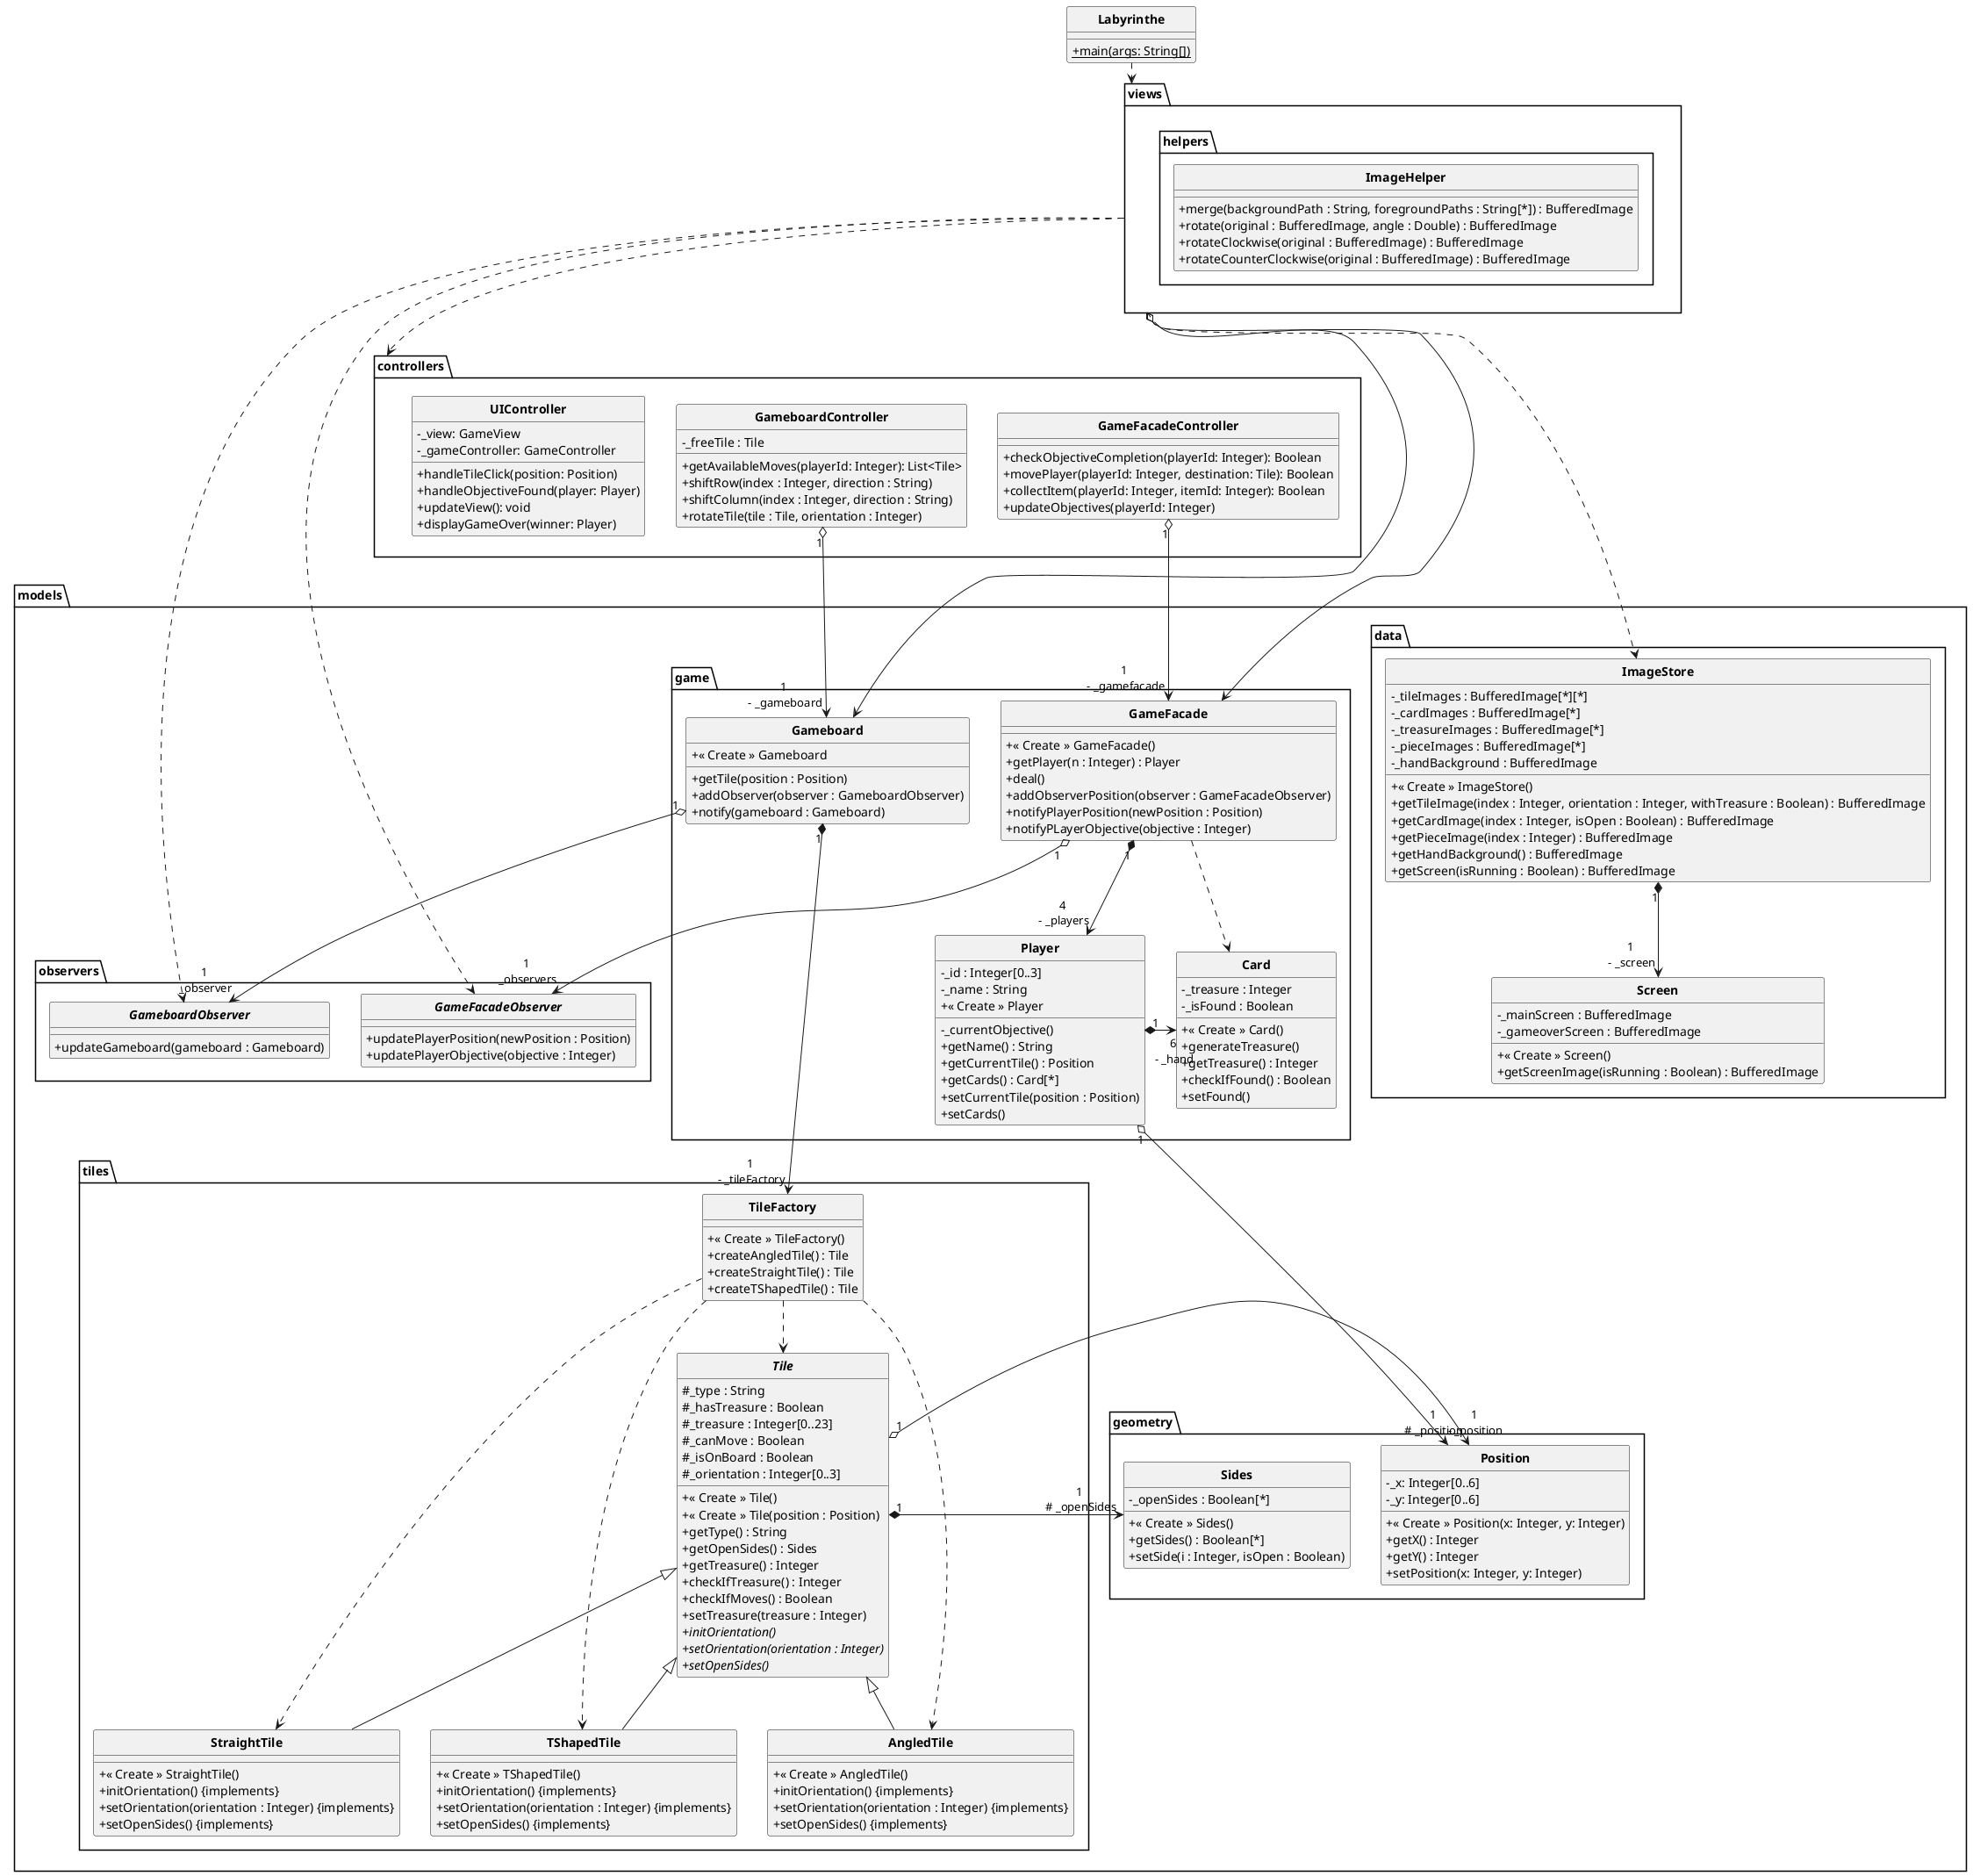@startuml Labyrinthe

skinparam style strictuml
skinparam classAttributeIconSize 0
skinparam classFontStyle Bold
hide enum methods

class Labyrinthe
{
    + {static} main(args: String[])
}

package views
{
	package helpers {
		'classe fournie :
		class ImageHelper {
			+ merge(backgroundPath : String, foregroundPaths : String[*]) : BufferedImage
			+ rotate(original : BufferedImage, angle : Double) : BufferedImage
			+ rotateClockwise(original : BufferedImage) : BufferedImage
			+ rotateCounterClockwise(original : BufferedImage) : BufferedImage
		}
	}


}

package controllers
{

   class GameboardController {
       + getAvailableMoves(playerId: Integer): List<Tile>
       - _freeTile : Tile
       + shiftRow(index : Integer, direction : String)
       + shiftColumn(index : Integer, direction : String)
       + rotateTile(tile : Tile, orientation : Integer)
   }
   class GameFacadeController {
       + checkObjectiveCompletion(playerId: Integer): Boolean
       + movePlayer(playerId: Integer, destination: Tile): Boolean
       + collectItem(playerId: Integer, itemId: Integer): Boolean
       + updateObjectives(playerId: Integer)
   }

   class UIController {
       - _view: GameView
       - _gameController: GameController

       + handleTileClick(position: Position)
       + handleObjectiveFound(player: Player)
       + updateView(): void
       + displayGameOver(winner: Player)
   }
}

package models
{
    package observers {
        interface GameFacadeObserver {
            + updatePlayerPosition(newPosition : Position)
            + updatePlayerObjective(objective : Integer)
        }

        interface GameboardObserver {
            + updateGameboard(gameboard : Gameboard)
        }
    }

	package tiles {
		class TileFactory {
			+ « Create » TileFactory()
			+ createAngledTile() : Tile
			+ createStraightTile() : Tile
			+ createTShapedTile() : Tile
		}

		abstract class Tile {
			# _type : String
			# _hasTreasure : Boolean
			# _treasure : Integer[0..23]
			# _canMove : Boolean
			# _isOnBoard : Boolean
			# _orientation : Integer[0..3]
			+ « Create » Tile()
			+ « Create » Tile(position : Position)
			+ getType() : String
			'récupérer les voies de passage :
			+ getOpenSides() : Sides
			+ getTreasure() : Integer
			+ checkIfTreasure() : Integer
			+ checkIfMoves() : Boolean
			+ setTreasure(treasure : Integer)
			+ {abstract} initOrientation()
			+ {abstract} setOrientation(orientation : Integer)
			+ {abstract} setOpenSides()
		}
		class AngledTile extends Tile {
			+ « Create » AngledTile()
			+ initOrientation() {implements}
			+ setOrientation(orientation : Integer) {implements}
			+ setOpenSides() {implements}
		}
		class StraightTile extends Tile {
			+ « Create » StraightTile()
			+ initOrientation() {implements}
			+ setOrientation(orientation : Integer) {implements}
			+ setOpenSides() {implements}
		}
		class TShapedTile extends Tile {
			+ « Create » TShapedTile()
			+ initOrientation() {implements}
			+ setOrientation(orientation : Integer) {implements}
			+ setOpenSides() {implements}
		}
	}

	package geometry {
		class Sides {
			- _openSides : Boolean[*]
			+ « Create » Sides()
			+ getSides() : Boolean[*]
			+ setSide(i : Integer, isOpen : Boolean)
		}

		class Position {
			- _x: Integer[0..6]
			- _y: Integer[0..6]
			+ « Create » Position(x: Integer, y: Integer)
			+ getX() : Integer
			+ getY() : Integer
			+ setPosition(x: Integer, y: Integer)
		}
	}

	package game {


		class GameFacade {
            + « Create » GameFacade()
            'On instancie les cartes et on fait l'attribution ici
            + getPlayer(n : Integer) : Player
            + deal()
            + addObserverPosition(observer : GameFacadeObserver)
		    + notifyPlayerPosition(newPosition : Position)
		    + notifyPLayerObjective(objective : Integer)
		}

		class Gameboard {
            + « Create » Gameboard
            'Et pour la tuile libre ? (-1, -1) ?
            + getTile(position : Position)
            + addObserver(observer : GameboardObserver)
            + notify(gameboard : Gameboard)
		}
		'class Hallway {}

		class Card {
		    - _treasure : Integer
		    ' si l'objectif est rempli
			- _isFound : Boolean
			' génération du trésor aléatoire, dans la limite des trésors encore disponibles
			+ « Create » Card()
			+ generateTreasure()
            + getTreasure() : Integer
            + checkIfFound() : Boolean
            ' Un trésor trouvé ne peut pas être re-caché, on ne peut donc pas remettre isFound à false
            + setFound()
		}

		class Player {
			- _id : Integer[0..3]
			- _name : String
			- _currentObjective()
			+ « Create » Player
			+ getName() : String
			+ getCurrentTile() : Position
			+ getCards() : Card[*]
			+ setCurrentTile(position : Position)
			+ setCards()
		}
    }

    package data {
		class ImageStore {
			'pour chaque tuile, ses positions :
			- _tileImages : BufferedImage[*][*]
			 'recto et verso de la carte, sans dessin :
			- _cardImages : BufferedImage[*]
			'à superposer avec les tuiles et les cartes :
			- _treasureImages : BufferedImage[*]
			'4 pions de couleurs différentes :
			- _pieceImages : BufferedImage[*]
			'zone joueur :
			- _handBackground : BufferedImage
			+ « Create » ImageStore()
			+ getTileImage(index : Integer, orientation : Integer, withTreasure : Boolean) : BufferedImage
			+ getCardImage(index : Integer, isOpen : Boolean) : BufferedImage
			+ getPieceImage(index : Integer) : BufferedImage
			+ getHandBackground() : BufferedImage
			+ getScreen(isRunning : Boolean) : BufferedImage
		}

		class Screen {
			- _mainScreen : BufferedImage
			- _gameoverScreen : BufferedImage
			+ « Create » Screen()
			'si le jeu est toujours en cours, retourner l'écran principal :
			+ getScreenImage(isRunning : Boolean) : BufferedImage
		}
	}
}

Labyrinthe ..> views
views ....> ImageStore
views o--> GameFacade
views o--> Gameboard
views ..> GameboardObserver
views ..> GameFacadeObserver
views .> controllers
GameFacadeController "1" o--> "1\n - _gamefacade" GameFacade
GameboardController "1" o--> "1\n - _gameboard" Gameboard
'Gameboard "1" *--> "6\n _hallways" Hallway
Gameboard "1" *---> "1\n - _tileFactory" TileFactory
Player "1" *-> "6\n - _hand" Card
Player "1" o--> "1\n - _position" Position
GameFacade "1" *--> "4\n - _players" Player
GameFacade ..> Card
ImageStore "1" *--> "1\n - _screen" Screen
Tile "1" o-> "1\n # _position" Position
Tile "1" *-> "1\n # _openSides" Sides
TileFactory ..> AngledTile
TileFactory ..> StraightTile
TileFactory ..> TShapedTile
TileFactory ..> Tile
GameFacade "1" o--> "1\n _observers" GameFacadeObserver
Gameboard "1" o--> "1\n _observer" GameboardObserver
'GameboardController "1" *--> "1\n _GameFacade" GameFacade
'CollectorObjectiveController "1" *--> "1\n _GameFacade" GameFacade
@enduml
